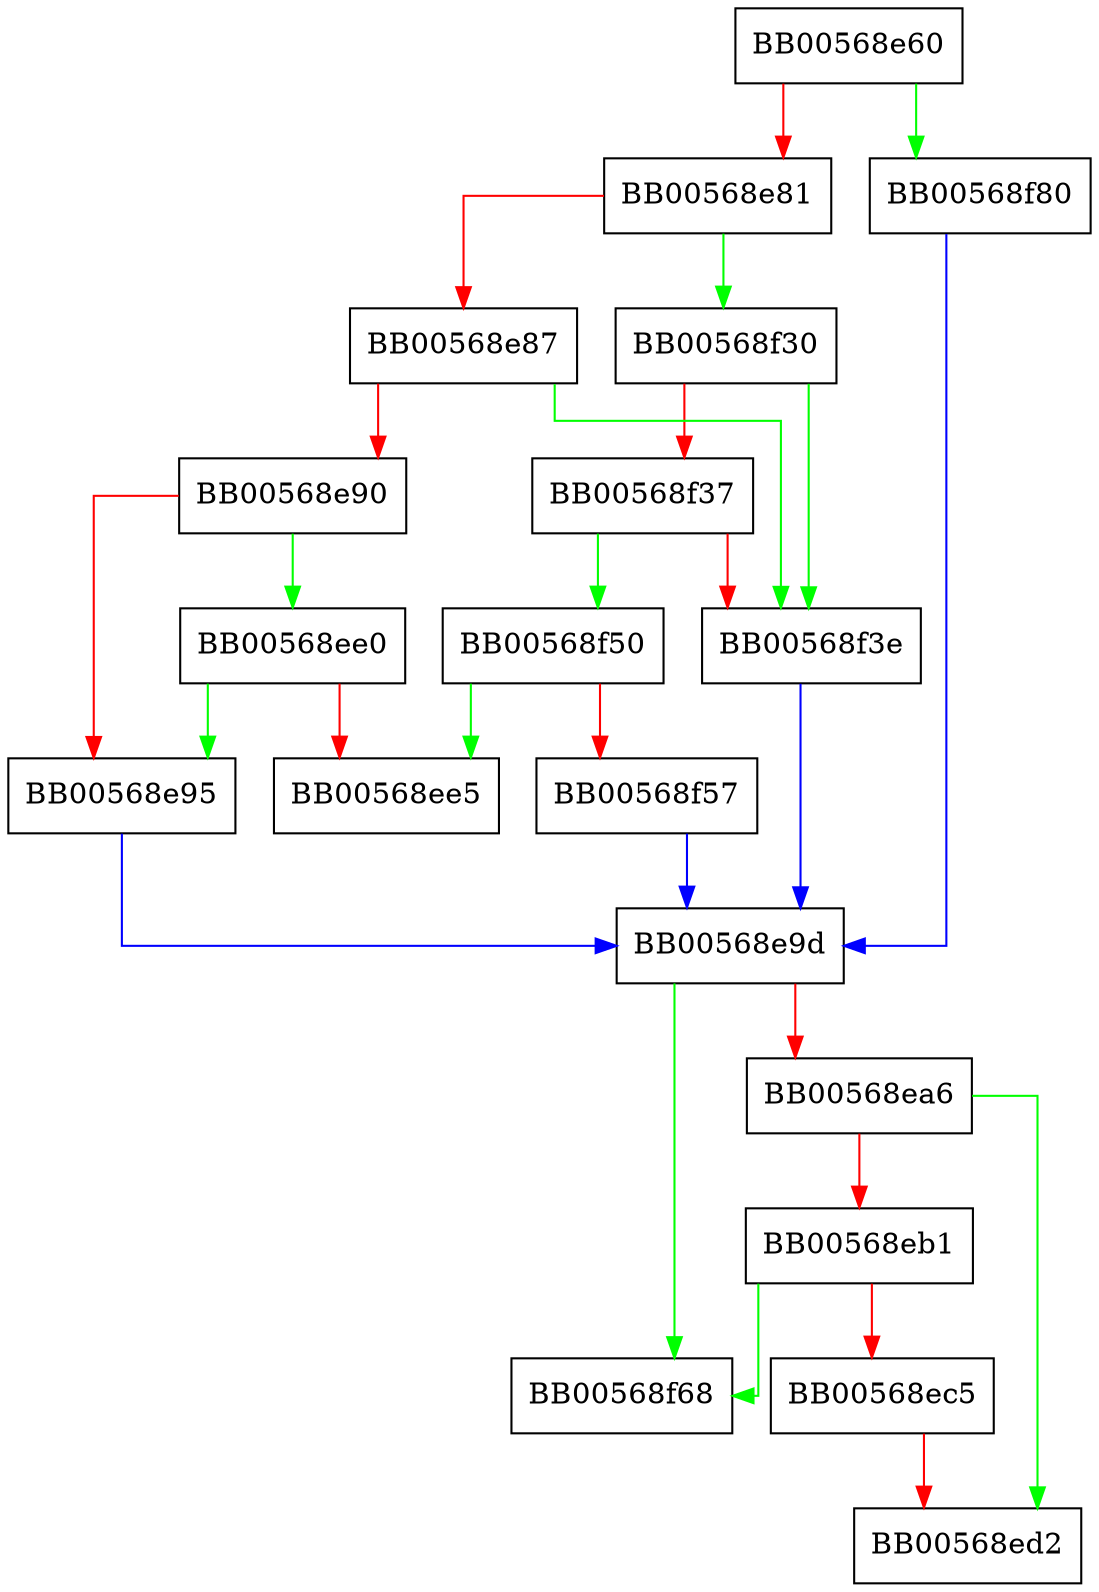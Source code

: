 digraph CMS_set1_eContentType {
  node [shape="box"];
  graph [splines=ortho];
  BB00568e60 -> BB00568f80 [color="green"];
  BB00568e60 -> BB00568e81 [color="red"];
  BB00568e81 -> BB00568f30 [color="green"];
  BB00568e81 -> BB00568e87 [color="red"];
  BB00568e87 -> BB00568f3e [color="green"];
  BB00568e87 -> BB00568e90 [color="red"];
  BB00568e90 -> BB00568ee0 [color="green"];
  BB00568e90 -> BB00568e95 [color="red"];
  BB00568e95 -> BB00568e9d [color="blue"];
  BB00568e9d -> BB00568f68 [color="green"];
  BB00568e9d -> BB00568ea6 [color="red"];
  BB00568ea6 -> BB00568ed2 [color="green"];
  BB00568ea6 -> BB00568eb1 [color="red"];
  BB00568eb1 -> BB00568f68 [color="green"];
  BB00568eb1 -> BB00568ec5 [color="red"];
  BB00568ec5 -> BB00568ed2 [color="red"];
  BB00568ee0 -> BB00568e95 [color="green"];
  BB00568ee0 -> BB00568ee5 [color="red"];
  BB00568f30 -> BB00568f3e [color="green"];
  BB00568f30 -> BB00568f37 [color="red"];
  BB00568f37 -> BB00568f50 [color="green"];
  BB00568f37 -> BB00568f3e [color="red"];
  BB00568f3e -> BB00568e9d [color="blue"];
  BB00568f50 -> BB00568ee5 [color="green"];
  BB00568f50 -> BB00568f57 [color="red"];
  BB00568f57 -> BB00568e9d [color="blue"];
  BB00568f80 -> BB00568e9d [color="blue"];
}
